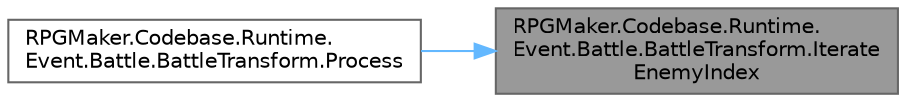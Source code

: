 digraph "RPGMaker.Codebase.Runtime.Event.Battle.BattleTransform.IterateEnemyIndex"
{
 // LATEX_PDF_SIZE
  bgcolor="transparent";
  edge [fontname=Helvetica,fontsize=10,labelfontname=Helvetica,labelfontsize=10];
  node [fontname=Helvetica,fontsize=10,shape=box,height=0.2,width=0.4];
  rankdir="RL";
  Node1 [id="Node000001",label="RPGMaker.Codebase.Runtime.\lEvent.Battle.BattleTransform.Iterate\lEnemyIndex",height=0.2,width=0.4,color="gray40", fillcolor="grey60", style="filled", fontcolor="black",tooltip=" "];
  Node1 -> Node2 [id="edge1_Node000001_Node000002",dir="back",color="steelblue1",style="solid",tooltip=" "];
  Node2 [id="Node000002",label="RPGMaker.Codebase.Runtime.\lEvent.Battle.BattleTransform.Process",height=0.2,width=0.4,color="grey40", fillcolor="white", style="filled",URL="$d6/dae/class_r_p_g_maker_1_1_codebase_1_1_runtime_1_1_event_1_1_battle_1_1_battle_transform.html#a05ac3cc0826eba9d53bbdd77085c1be5",tooltip="イベント実行処理"];
}
